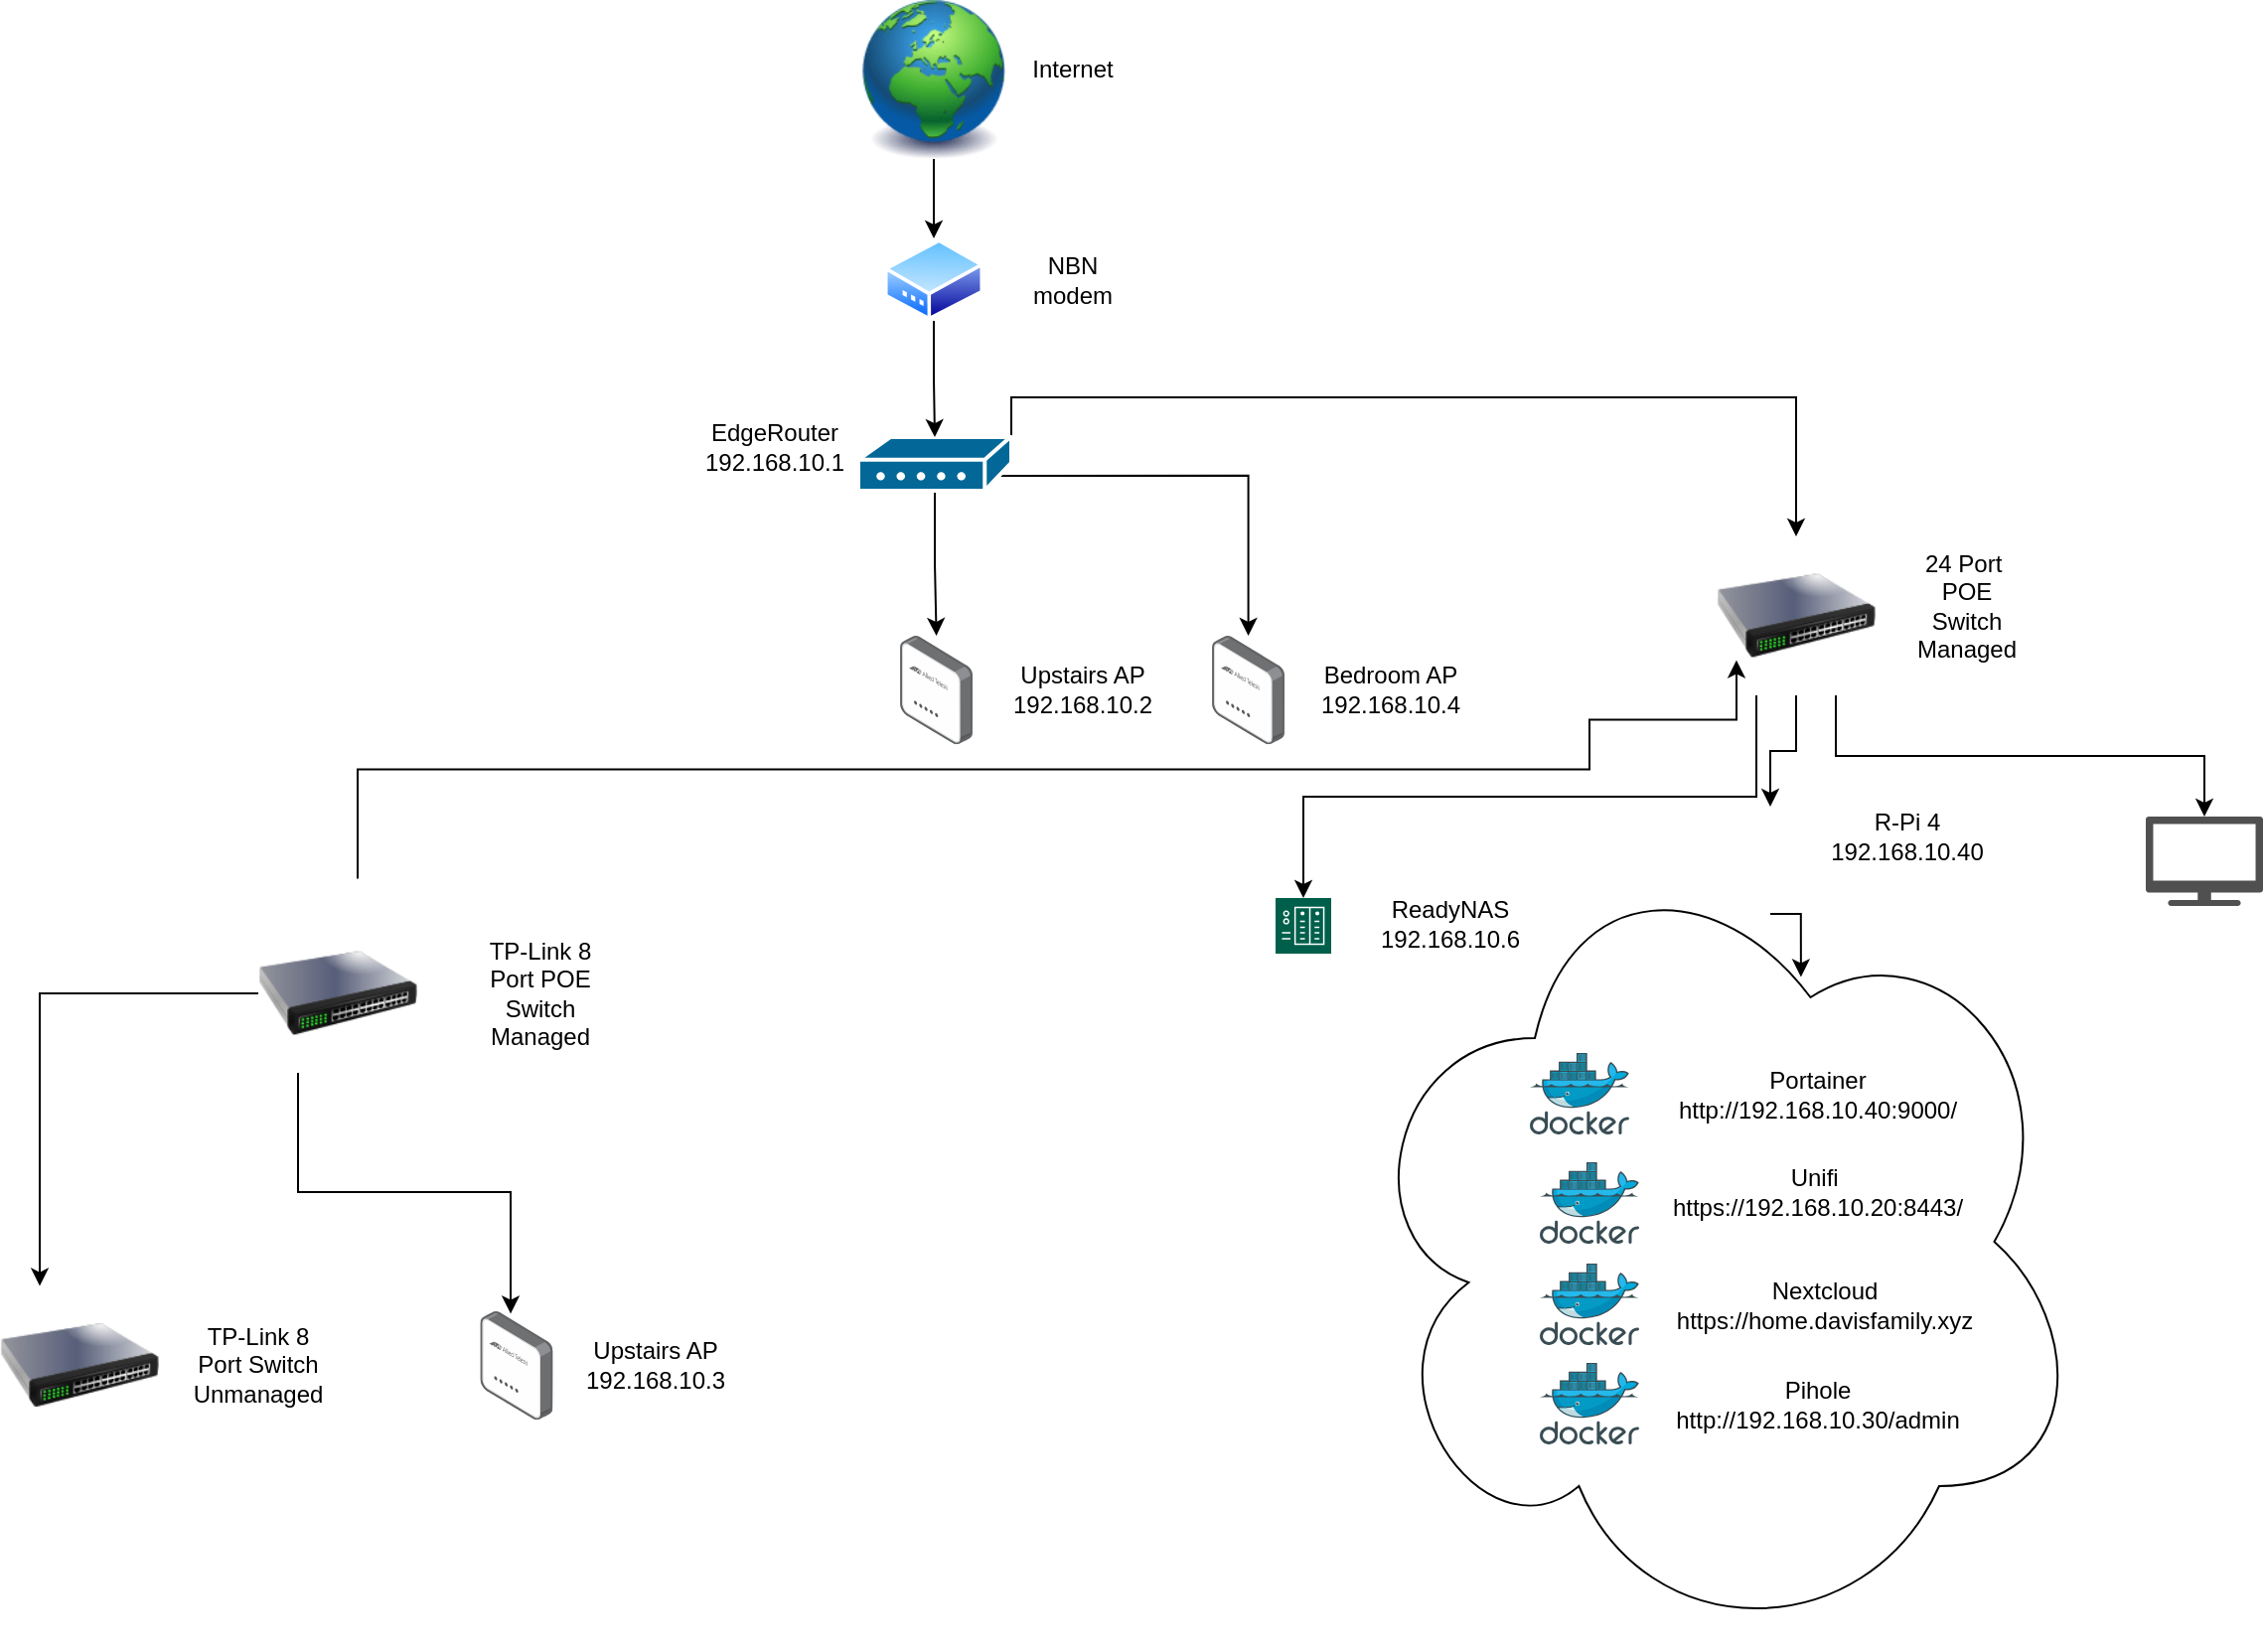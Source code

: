 <mxfile version="22.1.4" type="github">
  <diagram id="l8hXMBHkgcEJcSW0mbfh" name="Page-1">
    <mxGraphModel dx="1447" dy="1161" grid="1" gridSize="10" guides="1" tooltips="1" connect="1" arrows="1" fold="1" page="1" pageScale="1" pageWidth="1169" pageHeight="827" math="0" shadow="0">
      <root>
        <mxCell id="0" />
        <mxCell id="1" parent="0" />
        <mxCell id="FhsTj9oqkJKDGmvPL3ci-29" value="" style="ellipse;shape=cloud;whiteSpace=wrap;html=1;" vertex="1" parent="1">
          <mxGeometry x="690" y="440" width="370" height="410" as="geometry" />
        </mxCell>
        <mxCell id="FhsTj9oqkJKDGmvPL3ci-36" style="edgeStyle=orthogonalEdgeStyle;rounded=0;orthogonalLoop=1;jettySize=auto;html=1;exitX=0.5;exitY=1;exitDx=0;exitDy=0;" edge="1" parent="1" source="FhsTj9oqkJKDGmvPL3ci-1" target="FhsTj9oqkJKDGmvPL3ci-3">
          <mxGeometry relative="1" as="geometry" />
        </mxCell>
        <mxCell id="FhsTj9oqkJKDGmvPL3ci-1" value="" style="image;html=1;image=img/lib/clip_art/general/Earth_globe_128x128.png" vertex="1" parent="1">
          <mxGeometry x="440" y="20" width="80" height="80" as="geometry" />
        </mxCell>
        <mxCell id="FhsTj9oqkJKDGmvPL3ci-2" value="Internet" style="text;strokeColor=none;align=center;fillColor=none;html=1;verticalAlign=middle;whiteSpace=wrap;rounded=0;" vertex="1" parent="1">
          <mxGeometry x="520" y="40" width="60" height="30" as="geometry" />
        </mxCell>
        <mxCell id="FhsTj9oqkJKDGmvPL3ci-3" value="" style="image;aspect=fixed;perimeter=ellipsePerimeter;html=1;align=center;shadow=0;dashed=0;spacingTop=3;image=img/lib/active_directory/modem.svg;" vertex="1" parent="1">
          <mxGeometry x="455" y="140" width="50" height="41.5" as="geometry" />
        </mxCell>
        <mxCell id="FhsTj9oqkJKDGmvPL3ci-4" value="NBN modem" style="text;strokeColor=none;align=center;fillColor=none;html=1;verticalAlign=middle;whiteSpace=wrap;rounded=0;" vertex="1" parent="1">
          <mxGeometry x="520" y="145.75" width="60" height="30" as="geometry" />
        </mxCell>
        <mxCell id="FhsTj9oqkJKDGmvPL3ci-38" style="edgeStyle=orthogonalEdgeStyle;rounded=0;orthogonalLoop=1;jettySize=auto;html=1;exitX=0.5;exitY=1;exitDx=0;exitDy=0;exitPerimeter=0;" edge="1" parent="1" source="FhsTj9oqkJKDGmvPL3ci-5" target="FhsTj9oqkJKDGmvPL3ci-7">
          <mxGeometry relative="1" as="geometry" />
        </mxCell>
        <mxCell id="FhsTj9oqkJKDGmvPL3ci-39" style="edgeStyle=orthogonalEdgeStyle;rounded=0;orthogonalLoop=1;jettySize=auto;html=1;exitX=0.92;exitY=0.72;exitDx=0;exitDy=0;exitPerimeter=0;" edge="1" parent="1" source="FhsTj9oqkJKDGmvPL3ci-5" target="FhsTj9oqkJKDGmvPL3ci-9">
          <mxGeometry relative="1" as="geometry" />
        </mxCell>
        <mxCell id="FhsTj9oqkJKDGmvPL3ci-51" style="edgeStyle=orthogonalEdgeStyle;rounded=0;orthogonalLoop=1;jettySize=auto;html=1;exitX=1;exitY=0;exitDx=0;exitDy=0;exitPerimeter=0;" edge="1" parent="1" source="FhsTj9oqkJKDGmvPL3ci-5" target="FhsTj9oqkJKDGmvPL3ci-11">
          <mxGeometry relative="1" as="geometry" />
        </mxCell>
        <mxCell id="FhsTj9oqkJKDGmvPL3ci-5" value="" style="shape=mxgraph.cisco.modems_and_phones.modem;html=1;pointerEvents=1;dashed=0;fillColor=#036897;strokeColor=#ffffff;strokeWidth=2;verticalLabelPosition=bottom;verticalAlign=top;align=center;outlineConnect=0;" vertex="1" parent="1">
          <mxGeometry x="442" y="240" width="77" height="27" as="geometry" />
        </mxCell>
        <mxCell id="FhsTj9oqkJKDGmvPL3ci-6" value="EdgeRouter&lt;br&gt;192.168.10.1" style="text;strokeColor=none;align=center;fillColor=none;html=1;verticalAlign=middle;whiteSpace=wrap;rounded=0;" vertex="1" parent="1">
          <mxGeometry x="370" y="230" width="60" height="30" as="geometry" />
        </mxCell>
        <mxCell id="FhsTj9oqkJKDGmvPL3ci-7" value="" style="image;points=[];aspect=fixed;html=1;align=center;shadow=0;dashed=0;image=img/lib/allied_telesis/wireless/Access_Point_Indoor.svg;" vertex="1" parent="1">
          <mxGeometry x="463" y="340" width="36.6" height="54.6" as="geometry" />
        </mxCell>
        <mxCell id="FhsTj9oqkJKDGmvPL3ci-8" value="Upstairs AP&lt;br&gt;192.168.10.2" style="text;strokeColor=none;align=center;fillColor=none;html=1;verticalAlign=middle;whiteSpace=wrap;rounded=0;" vertex="1" parent="1">
          <mxGeometry x="525" y="352.3" width="60" height="30" as="geometry" />
        </mxCell>
        <mxCell id="FhsTj9oqkJKDGmvPL3ci-9" value="" style="image;points=[];aspect=fixed;html=1;align=center;shadow=0;dashed=0;image=img/lib/allied_telesis/wireless/Access_Point_Indoor.svg;" vertex="1" parent="1">
          <mxGeometry x="620" y="340" width="36.6" height="54.6" as="geometry" />
        </mxCell>
        <mxCell id="FhsTj9oqkJKDGmvPL3ci-10" value="Bedroom AP&lt;br&gt;192.168.10.4" style="text;strokeColor=none;align=center;fillColor=none;html=1;verticalAlign=middle;whiteSpace=wrap;rounded=0;" vertex="1" parent="1">
          <mxGeometry x="680" y="352.3" width="60" height="30" as="geometry" />
        </mxCell>
        <mxCell id="FhsTj9oqkJKDGmvPL3ci-46" style="edgeStyle=orthogonalEdgeStyle;rounded=0;orthogonalLoop=1;jettySize=auto;html=1;exitX=0.25;exitY=1;exitDx=0;exitDy=0;" edge="1" parent="1" source="FhsTj9oqkJKDGmvPL3ci-11" target="FhsTj9oqkJKDGmvPL3ci-26">
          <mxGeometry relative="1" as="geometry" />
        </mxCell>
        <mxCell id="FhsTj9oqkJKDGmvPL3ci-47" style="edgeStyle=orthogonalEdgeStyle;rounded=0;orthogonalLoop=1;jettySize=auto;html=1;exitX=0.5;exitY=1;exitDx=0;exitDy=0;entryX=0.5;entryY=0;entryDx=0;entryDy=0;" edge="1" parent="1" source="FhsTj9oqkJKDGmvPL3ci-11" target="FhsTj9oqkJKDGmvPL3ci-15">
          <mxGeometry relative="1" as="geometry" />
        </mxCell>
        <mxCell id="FhsTj9oqkJKDGmvPL3ci-53" style="edgeStyle=orthogonalEdgeStyle;rounded=0;orthogonalLoop=1;jettySize=auto;html=1;exitX=0.75;exitY=1;exitDx=0;exitDy=0;" edge="1" parent="1" source="FhsTj9oqkJKDGmvPL3ci-11" target="FhsTj9oqkJKDGmvPL3ci-52">
          <mxGeometry relative="1" as="geometry" />
        </mxCell>
        <mxCell id="FhsTj9oqkJKDGmvPL3ci-11" value="" style="image;html=1;image=img/lib/clip_art/networking/Switch_128x128.png" vertex="1" parent="1">
          <mxGeometry x="874" y="290" width="80" height="80" as="geometry" />
        </mxCell>
        <mxCell id="FhsTj9oqkJKDGmvPL3ci-45" style="edgeStyle=orthogonalEdgeStyle;rounded=0;orthogonalLoop=1;jettySize=auto;html=1;exitX=0.5;exitY=0;exitDx=0;exitDy=0;entryX=0;entryY=1;entryDx=0;entryDy=0;" edge="1" parent="1">
          <mxGeometry relative="1" as="geometry">
            <mxPoint x="190" y="462.3" as="sourcePoint" />
            <mxPoint x="884" y="352.3" as="targetPoint" />
            <Array as="points">
              <mxPoint x="190" y="407.3" />
              <mxPoint x="810" y="407.3" />
              <mxPoint x="810" y="382.3" />
              <mxPoint x="884" y="382.3" />
            </Array>
          </mxGeometry>
        </mxCell>
        <mxCell id="FhsTj9oqkJKDGmvPL3ci-49" style="edgeStyle=orthogonalEdgeStyle;rounded=0;orthogonalLoop=1;jettySize=auto;html=1;exitX=0;exitY=0.5;exitDx=0;exitDy=0;entryX=0.25;entryY=0;entryDx=0;entryDy=0;" edge="1" parent="1" source="FhsTj9oqkJKDGmvPL3ci-12" target="FhsTj9oqkJKDGmvPL3ci-30">
          <mxGeometry relative="1" as="geometry" />
        </mxCell>
        <mxCell id="FhsTj9oqkJKDGmvPL3ci-12" value="" style="image;html=1;image=img/lib/clip_art/networking/Switch_128x128.png" vertex="1" parent="1">
          <mxGeometry x="140" y="480" width="80" height="80" as="geometry" />
        </mxCell>
        <mxCell id="FhsTj9oqkJKDGmvPL3ci-13" value="" style="image;points=[];aspect=fixed;html=1;align=center;shadow=0;dashed=0;image=img/lib/allied_telesis/wireless/Access_Point_Indoor.svg;" vertex="1" parent="1">
          <mxGeometry x="251.7" y="680" width="36.6" height="54.6" as="geometry" />
        </mxCell>
        <mxCell id="FhsTj9oqkJKDGmvPL3ci-14" value="Upstairs AP&lt;br&gt;192.168.10.3" style="text;strokeColor=none;align=center;fillColor=none;html=1;verticalAlign=middle;whiteSpace=wrap;rounded=0;" vertex="1" parent="1">
          <mxGeometry x="310" y="692.3" width="60" height="30" as="geometry" />
        </mxCell>
        <mxCell id="FhsTj9oqkJKDGmvPL3ci-15" value="" style="shape=image;html=1;verticalAlign=top;verticalLabelPosition=bottom;labelBackgroundColor=#ffffff;imageAspect=0;aspect=fixed;image=https://cdn1.iconfinder.com/data/icons/fruit-136/64/Fruit_iconfree_Filled_Outline_raspberry-healthy-organic-food-fruit_icon-128.png" vertex="1" parent="1">
          <mxGeometry x="874" y="426" width="54" height="54" as="geometry" />
        </mxCell>
        <mxCell id="FhsTj9oqkJKDGmvPL3ci-16" value="R-Pi 4&lt;br&gt;192.168.10.40" style="text;strokeColor=none;align=center;fillColor=none;html=1;verticalAlign=middle;whiteSpace=wrap;rounded=0;" vertex="1" parent="1">
          <mxGeometry x="940" y="426" width="60" height="30" as="geometry" />
        </mxCell>
        <mxCell id="FhsTj9oqkJKDGmvPL3ci-17" value="" style="image;sketch=0;aspect=fixed;html=1;points=[];align=center;fontSize=12;image=img/lib/mscae/Docker.svg;" vertex="1" parent="1">
          <mxGeometry x="780" y="550" width="50" height="41" as="geometry" />
        </mxCell>
        <mxCell id="FhsTj9oqkJKDGmvPL3ci-18" value="" style="image;sketch=0;aspect=fixed;html=1;points=[];align=center;fontSize=12;image=img/lib/mscae/Docker.svg;" vertex="1" parent="1">
          <mxGeometry x="785" y="605" width="50" height="41" as="geometry" />
        </mxCell>
        <mxCell id="FhsTj9oqkJKDGmvPL3ci-19" value="" style="image;sketch=0;aspect=fixed;html=1;points=[];align=center;fontSize=12;image=img/lib/mscae/Docker.svg;" vertex="1" parent="1">
          <mxGeometry x="785" y="656" width="50" height="41" as="geometry" />
        </mxCell>
        <mxCell id="FhsTj9oqkJKDGmvPL3ci-20" value="Portainer&lt;br&gt;http://192.168.10.40:9000/" style="text;strokeColor=none;align=center;fillColor=none;html=1;verticalAlign=middle;whiteSpace=wrap;rounded=0;" vertex="1" parent="1">
          <mxGeometry x="895" y="555.5" width="60" height="30" as="geometry" />
        </mxCell>
        <mxCell id="FhsTj9oqkJKDGmvPL3ci-21" value="Unifi&amp;nbsp;&lt;br&gt;https://192.168.10.20:8443/" style="text;strokeColor=none;align=center;fillColor=none;html=1;verticalAlign=middle;whiteSpace=wrap;rounded=0;" vertex="1" parent="1">
          <mxGeometry x="895" y="605" width="60" height="30" as="geometry" />
        </mxCell>
        <mxCell id="FhsTj9oqkJKDGmvPL3ci-23" value="Nextcloud&lt;br&gt;https://home.davisfamily.xyz" style="text;strokeColor=none;align=center;fillColor=none;html=1;verticalAlign=middle;whiteSpace=wrap;rounded=0;" vertex="1" parent="1">
          <mxGeometry x="901.6" y="661.5" width="53.4" height="30" as="geometry" />
        </mxCell>
        <mxCell id="FhsTj9oqkJKDGmvPL3ci-24" value="" style="image;sketch=0;aspect=fixed;html=1;points=[];align=center;fontSize=12;image=img/lib/mscae/Docker.svg;" vertex="1" parent="1">
          <mxGeometry x="785" y="706" width="50" height="41" as="geometry" />
        </mxCell>
        <mxCell id="FhsTj9oqkJKDGmvPL3ci-25" value="Pihole&lt;br&gt;http://192.168.10.30/admin" style="text;strokeColor=none;align=center;fillColor=none;html=1;verticalAlign=middle;whiteSpace=wrap;rounded=0;" vertex="1" parent="1">
          <mxGeometry x="895" y="711.5" width="60" height="30" as="geometry" />
        </mxCell>
        <mxCell id="FhsTj9oqkJKDGmvPL3ci-26" value="" style="sketch=0;pointerEvents=1;shadow=0;dashed=0;html=1;strokeColor=none;fillColor=#005F4B;labelPosition=center;verticalLabelPosition=bottom;verticalAlign=top;align=center;outlineConnect=0;shape=mxgraph.veeam2.nas;" vertex="1" parent="1">
          <mxGeometry x="652" y="472" width="28.0" height="28.0" as="geometry" />
        </mxCell>
        <mxCell id="FhsTj9oqkJKDGmvPL3ci-27" value="ReadyNAS&lt;br&gt;192.168.10.6" style="text;strokeColor=none;align=center;fillColor=none;html=1;verticalAlign=middle;whiteSpace=wrap;rounded=0;" vertex="1" parent="1">
          <mxGeometry x="710" y="470" width="60" height="30" as="geometry" />
        </mxCell>
        <mxCell id="FhsTj9oqkJKDGmvPL3ci-30" value="" style="image;html=1;image=img/lib/clip_art/networking/Switch_128x128.png" vertex="1" parent="1">
          <mxGeometry x="10" y="667.3" width="80" height="80" as="geometry" />
        </mxCell>
        <mxCell id="FhsTj9oqkJKDGmvPL3ci-32" value="24 Port&amp;nbsp; POE Switch&lt;br&gt;Managed" style="text;strokeColor=none;align=center;fillColor=none;html=1;verticalAlign=middle;whiteSpace=wrap;rounded=0;" vertex="1" parent="1">
          <mxGeometry x="970" y="310" width="60" height="30" as="geometry" />
        </mxCell>
        <mxCell id="FhsTj9oqkJKDGmvPL3ci-33" value="TP-Link 8 Port POE Switch&lt;br&gt;Managed" style="text;strokeColor=none;align=center;fillColor=none;html=1;verticalAlign=middle;whiteSpace=wrap;rounded=0;" vertex="1" parent="1">
          <mxGeometry x="251.7" y="505" width="60" height="30" as="geometry" />
        </mxCell>
        <mxCell id="FhsTj9oqkJKDGmvPL3ci-34" value="TP-Link 8 Port Switch&lt;br&gt;Unmanaged" style="text;strokeColor=none;align=center;fillColor=none;html=1;verticalAlign=middle;whiteSpace=wrap;rounded=0;" vertex="1" parent="1">
          <mxGeometry x="110" y="691.5" width="60" height="30" as="geometry" />
        </mxCell>
        <mxCell id="FhsTj9oqkJKDGmvPL3ci-37" style="edgeStyle=orthogonalEdgeStyle;rounded=0;orthogonalLoop=1;jettySize=auto;html=1;exitX=0.5;exitY=1;exitDx=0;exitDy=0;entryX=0.5;entryY=0;entryDx=0;entryDy=0;entryPerimeter=0;" edge="1" parent="1" source="FhsTj9oqkJKDGmvPL3ci-3" target="FhsTj9oqkJKDGmvPL3ci-5">
          <mxGeometry relative="1" as="geometry" />
        </mxCell>
        <mxCell id="FhsTj9oqkJKDGmvPL3ci-48" style="edgeStyle=orthogonalEdgeStyle;rounded=0;orthogonalLoop=1;jettySize=auto;html=1;exitX=0.5;exitY=1;exitDx=0;exitDy=0;entryX=0.612;entryY=0.175;entryDx=0;entryDy=0;entryPerimeter=0;" edge="1" parent="1" source="FhsTj9oqkJKDGmvPL3ci-15" target="FhsTj9oqkJKDGmvPL3ci-29">
          <mxGeometry relative="1" as="geometry" />
        </mxCell>
        <mxCell id="FhsTj9oqkJKDGmvPL3ci-50" style="edgeStyle=orthogonalEdgeStyle;rounded=0;orthogonalLoop=1;jettySize=auto;html=1;exitX=0.25;exitY=1;exitDx=0;exitDy=0;entryX=0.418;entryY=0.022;entryDx=0;entryDy=0;entryPerimeter=0;" edge="1" parent="1" source="FhsTj9oqkJKDGmvPL3ci-12" target="FhsTj9oqkJKDGmvPL3ci-13">
          <mxGeometry relative="1" as="geometry" />
        </mxCell>
        <mxCell id="FhsTj9oqkJKDGmvPL3ci-52" value="" style="sketch=0;pointerEvents=1;shadow=0;dashed=0;html=1;strokeColor=none;fillColor=#505050;labelPosition=center;verticalLabelPosition=bottom;verticalAlign=top;outlineConnect=0;align=center;shape=mxgraph.office.devices.tv;" vertex="1" parent="1">
          <mxGeometry x="1090" y="431" width="59" height="45" as="geometry" />
        </mxCell>
      </root>
    </mxGraphModel>
  </diagram>
</mxfile>
